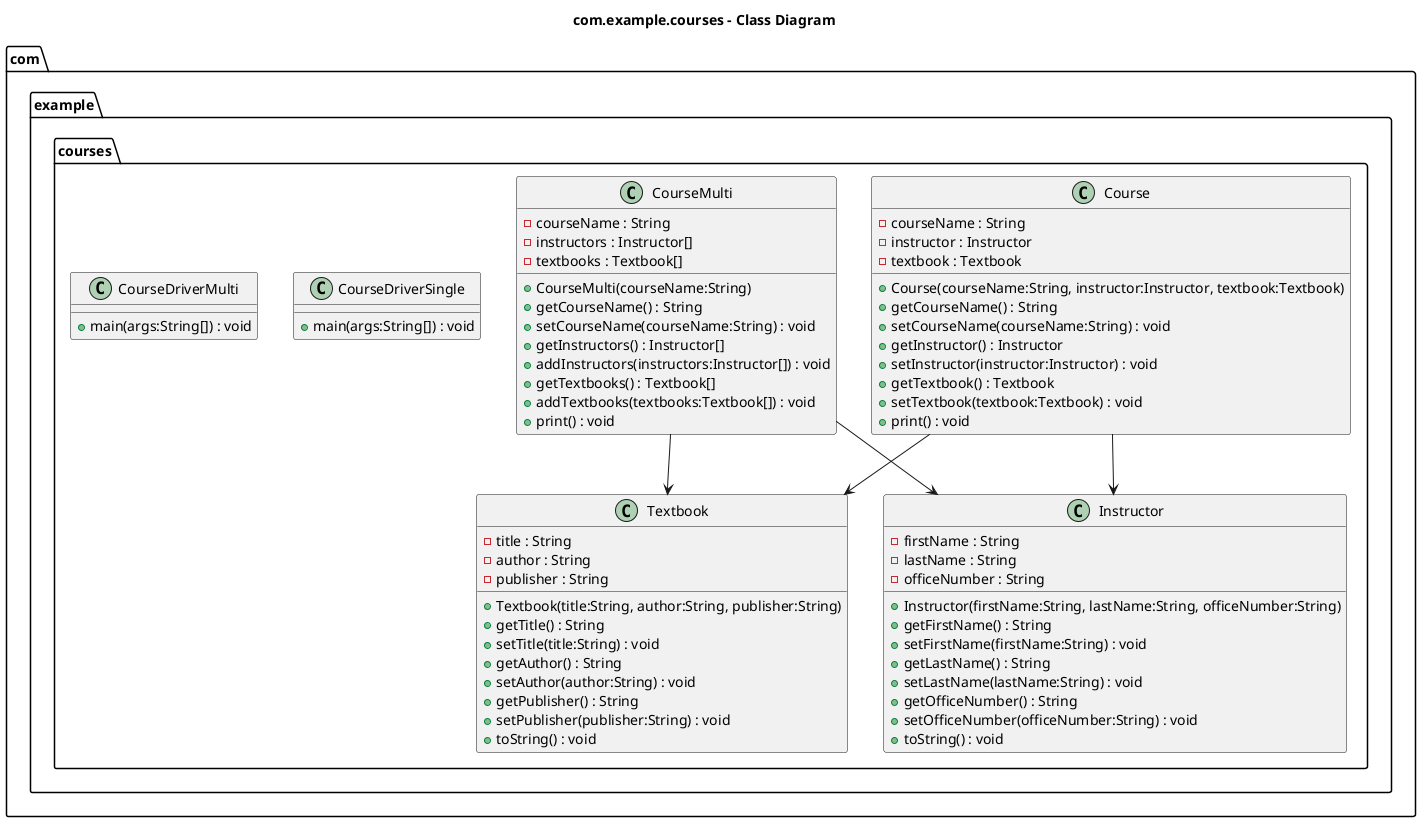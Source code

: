 @startuml
title com.example.courses - Class Diagram

package "com.example.courses" {
  class Textbook {
    - title : String
    - author : String
    - publisher : String
    + Textbook(title:String, author:String, publisher:String)
    + getTitle() : String
    + setTitle(title:String) : void
    + getAuthor() : String
    + setAuthor(author:String) : void
    + getPublisher() : String
    + setPublisher(publisher:String) : void
    + toString() : void
  }

  class Instructor {
    - firstName : String
    - lastName : String
    - officeNumber : String
    + Instructor(firstName:String, lastName:String, officeNumber:String)
    + getFirstName() : String
    + setFirstName(firstName:String) : void
    + getLastName() : String
    + setLastName(lastName:String) : void
    + getOfficeNumber() : String
    + setOfficeNumber(officeNumber:String) : void
    + toString() : void
  }

  class Course {
    - courseName : String
    - instructor : Instructor
    - textbook : Textbook
    + Course(courseName:String, instructor:Instructor, textbook:Textbook)
    + getCourseName() : String
    + setCourseName(courseName:String) : void
    + getInstructor() : Instructor
    + setInstructor(instructor:Instructor) : void
    + getTextbook() : Textbook
    + setTextbook(textbook:Textbook) : void
    + print() : void
  }

  class CourseMulti {
    - courseName : String
    - instructors : Instructor[]
    - textbooks : Textbook[]
    + CourseMulti(courseName:String)
    + getCourseName() : String
    + setCourseName(courseName:String) : void
    + getInstructors() : Instructor[]
    + addInstructors(instructors:Instructor[]) : void
    + getTextbooks() : Textbook[]
    + addTextbooks(textbooks:Textbook[]) : void
    + print() : void
  }

  class CourseDriverSingle {
    + main(args:String[]) : void
  }

  class CourseDriverMulti {
    + main(args:String[]) : void
  }

  ' Relationships
  Course --> Instructor
  Course --> Textbook
  CourseMulti --> Instructor
  CourseMulti --> Textbook

}

@enduml
